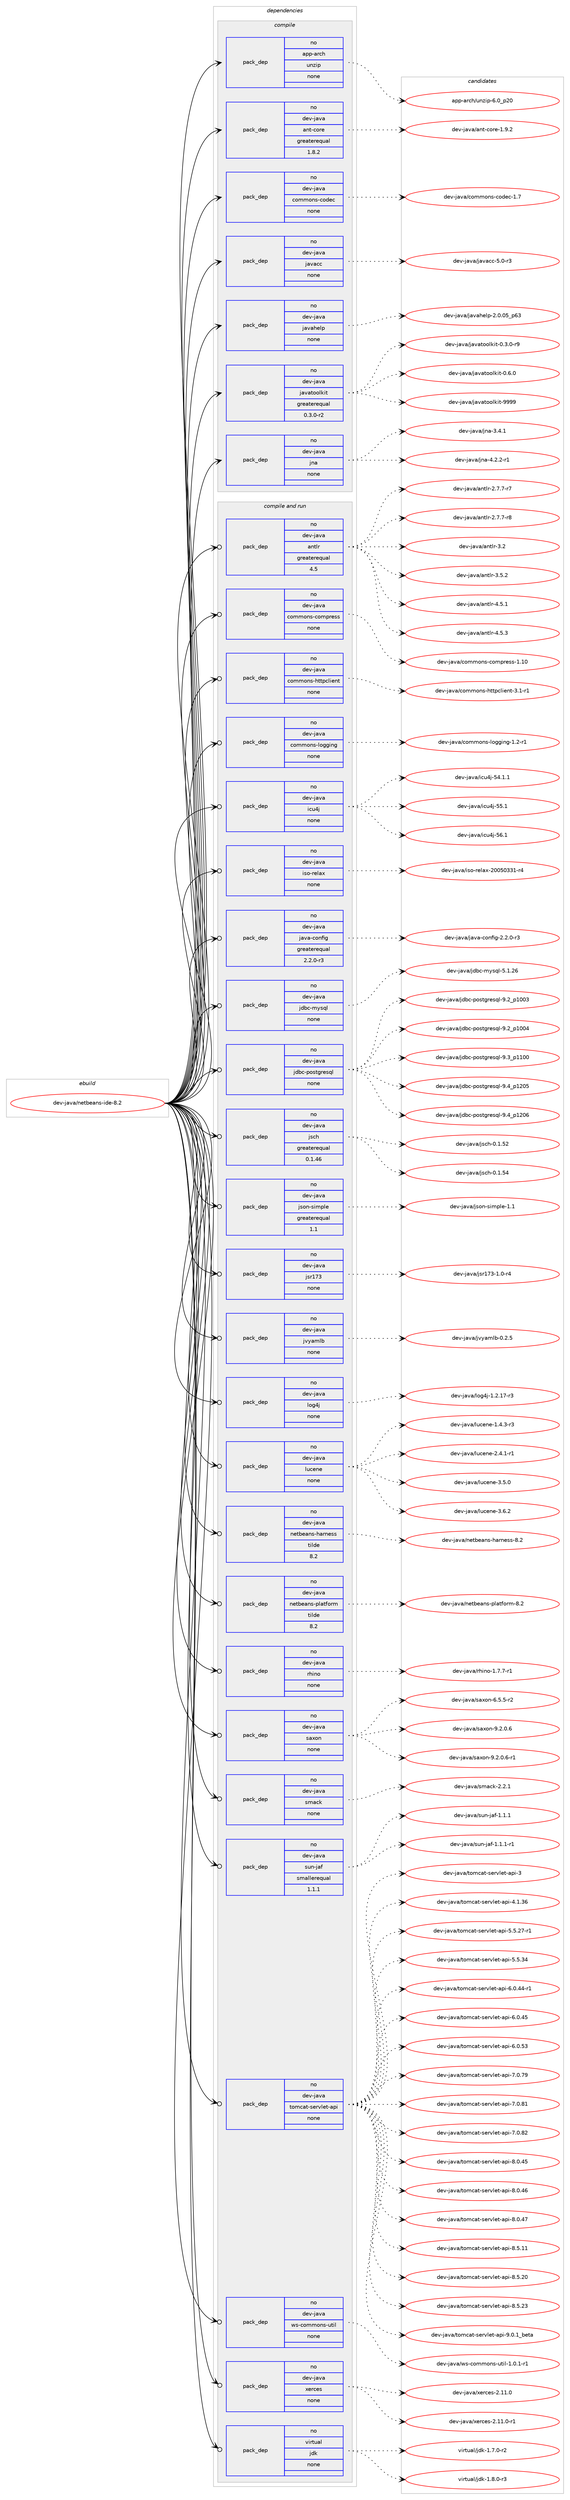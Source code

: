 digraph prolog {

# *************
# Graph options
# *************

newrank=true;
concentrate=true;
compound=true;
graph [rankdir=LR,fontname=Helvetica,fontsize=10,ranksep=1.5];#, ranksep=2.5, nodesep=0.2];
edge  [arrowhead=vee];
node  [fontname=Helvetica,fontsize=10];

# **********
# The ebuild
# **********

subgraph cluster_leftcol {
color=gray;
rank=same;
label=<<i>ebuild</i>>;
id [label="dev-java/netbeans-ide-8.2", color=red, width=4, href="../dev-java/netbeans-ide-8.2.svg"];
}

# ****************
# The dependencies
# ****************

subgraph cluster_midcol {
color=gray;
label=<<i>dependencies</i>>;
subgraph cluster_compile {
fillcolor="#eeeeee";
style=filled;
label=<<i>compile</i>>;
subgraph pack78118 {
dependency103552 [label=<<TABLE BORDER="0" CELLBORDER="1" CELLSPACING="0" CELLPADDING="4" WIDTH="220"><TR><TD ROWSPAN="6" CELLPADDING="30">pack_dep</TD></TR><TR><TD WIDTH="110">no</TD></TR><TR><TD>app-arch</TD></TR><TR><TD>unzip</TD></TR><TR><TD>none</TD></TR><TR><TD></TD></TR></TABLE>>, shape=none, color=blue];
}
id:e -> dependency103552:w [weight=20,style="solid",arrowhead="vee"];
subgraph pack78119 {
dependency103553 [label=<<TABLE BORDER="0" CELLBORDER="1" CELLSPACING="0" CELLPADDING="4" WIDTH="220"><TR><TD ROWSPAN="6" CELLPADDING="30">pack_dep</TD></TR><TR><TD WIDTH="110">no</TD></TR><TR><TD>dev-java</TD></TR><TR><TD>ant-core</TD></TR><TR><TD>greaterequal</TD></TR><TR><TD>1.8.2</TD></TR></TABLE>>, shape=none, color=blue];
}
id:e -> dependency103553:w [weight=20,style="solid",arrowhead="vee"];
subgraph pack78120 {
dependency103554 [label=<<TABLE BORDER="0" CELLBORDER="1" CELLSPACING="0" CELLPADDING="4" WIDTH="220"><TR><TD ROWSPAN="6" CELLPADDING="30">pack_dep</TD></TR><TR><TD WIDTH="110">no</TD></TR><TR><TD>dev-java</TD></TR><TR><TD>commons-codec</TD></TR><TR><TD>none</TD></TR><TR><TD></TD></TR></TABLE>>, shape=none, color=blue];
}
id:e -> dependency103554:w [weight=20,style="solid",arrowhead="vee"];
subgraph pack78121 {
dependency103555 [label=<<TABLE BORDER="0" CELLBORDER="1" CELLSPACING="0" CELLPADDING="4" WIDTH="220"><TR><TD ROWSPAN="6" CELLPADDING="30">pack_dep</TD></TR><TR><TD WIDTH="110">no</TD></TR><TR><TD>dev-java</TD></TR><TR><TD>javacc</TD></TR><TR><TD>none</TD></TR><TR><TD></TD></TR></TABLE>>, shape=none, color=blue];
}
id:e -> dependency103555:w [weight=20,style="solid",arrowhead="vee"];
subgraph pack78122 {
dependency103556 [label=<<TABLE BORDER="0" CELLBORDER="1" CELLSPACING="0" CELLPADDING="4" WIDTH="220"><TR><TD ROWSPAN="6" CELLPADDING="30">pack_dep</TD></TR><TR><TD WIDTH="110">no</TD></TR><TR><TD>dev-java</TD></TR><TR><TD>javahelp</TD></TR><TR><TD>none</TD></TR><TR><TD></TD></TR></TABLE>>, shape=none, color=blue];
}
id:e -> dependency103556:w [weight=20,style="solid",arrowhead="vee"];
subgraph pack78123 {
dependency103557 [label=<<TABLE BORDER="0" CELLBORDER="1" CELLSPACING="0" CELLPADDING="4" WIDTH="220"><TR><TD ROWSPAN="6" CELLPADDING="30">pack_dep</TD></TR><TR><TD WIDTH="110">no</TD></TR><TR><TD>dev-java</TD></TR><TR><TD>javatoolkit</TD></TR><TR><TD>greaterequal</TD></TR><TR><TD>0.3.0-r2</TD></TR></TABLE>>, shape=none, color=blue];
}
id:e -> dependency103557:w [weight=20,style="solid",arrowhead="vee"];
subgraph pack78124 {
dependency103558 [label=<<TABLE BORDER="0" CELLBORDER="1" CELLSPACING="0" CELLPADDING="4" WIDTH="220"><TR><TD ROWSPAN="6" CELLPADDING="30">pack_dep</TD></TR><TR><TD WIDTH="110">no</TD></TR><TR><TD>dev-java</TD></TR><TR><TD>jna</TD></TR><TR><TD>none</TD></TR><TR><TD></TD></TR></TABLE>>, shape=none, color=blue];
}
id:e -> dependency103558:w [weight=20,style="solid",arrowhead="vee"];
}
subgraph cluster_compileandrun {
fillcolor="#eeeeee";
style=filled;
label=<<i>compile and run</i>>;
subgraph pack78125 {
dependency103559 [label=<<TABLE BORDER="0" CELLBORDER="1" CELLSPACING="0" CELLPADDING="4" WIDTH="220"><TR><TD ROWSPAN="6" CELLPADDING="30">pack_dep</TD></TR><TR><TD WIDTH="110">no</TD></TR><TR><TD>dev-java</TD></TR><TR><TD>antlr</TD></TR><TR><TD>greaterequal</TD></TR><TR><TD>4.5</TD></TR></TABLE>>, shape=none, color=blue];
}
id:e -> dependency103559:w [weight=20,style="solid",arrowhead="odotvee"];
subgraph pack78126 {
dependency103560 [label=<<TABLE BORDER="0" CELLBORDER="1" CELLSPACING="0" CELLPADDING="4" WIDTH="220"><TR><TD ROWSPAN="6" CELLPADDING="30">pack_dep</TD></TR><TR><TD WIDTH="110">no</TD></TR><TR><TD>dev-java</TD></TR><TR><TD>commons-compress</TD></TR><TR><TD>none</TD></TR><TR><TD></TD></TR></TABLE>>, shape=none, color=blue];
}
id:e -> dependency103560:w [weight=20,style="solid",arrowhead="odotvee"];
subgraph pack78127 {
dependency103561 [label=<<TABLE BORDER="0" CELLBORDER="1" CELLSPACING="0" CELLPADDING="4" WIDTH="220"><TR><TD ROWSPAN="6" CELLPADDING="30">pack_dep</TD></TR><TR><TD WIDTH="110">no</TD></TR><TR><TD>dev-java</TD></TR><TR><TD>commons-httpclient</TD></TR><TR><TD>none</TD></TR><TR><TD></TD></TR></TABLE>>, shape=none, color=blue];
}
id:e -> dependency103561:w [weight=20,style="solid",arrowhead="odotvee"];
subgraph pack78128 {
dependency103562 [label=<<TABLE BORDER="0" CELLBORDER="1" CELLSPACING="0" CELLPADDING="4" WIDTH="220"><TR><TD ROWSPAN="6" CELLPADDING="30">pack_dep</TD></TR><TR><TD WIDTH="110">no</TD></TR><TR><TD>dev-java</TD></TR><TR><TD>commons-logging</TD></TR><TR><TD>none</TD></TR><TR><TD></TD></TR></TABLE>>, shape=none, color=blue];
}
id:e -> dependency103562:w [weight=20,style="solid",arrowhead="odotvee"];
subgraph pack78129 {
dependency103563 [label=<<TABLE BORDER="0" CELLBORDER="1" CELLSPACING="0" CELLPADDING="4" WIDTH="220"><TR><TD ROWSPAN="6" CELLPADDING="30">pack_dep</TD></TR><TR><TD WIDTH="110">no</TD></TR><TR><TD>dev-java</TD></TR><TR><TD>icu4j</TD></TR><TR><TD>none</TD></TR><TR><TD></TD></TR></TABLE>>, shape=none, color=blue];
}
id:e -> dependency103563:w [weight=20,style="solid",arrowhead="odotvee"];
subgraph pack78130 {
dependency103564 [label=<<TABLE BORDER="0" CELLBORDER="1" CELLSPACING="0" CELLPADDING="4" WIDTH="220"><TR><TD ROWSPAN="6" CELLPADDING="30">pack_dep</TD></TR><TR><TD WIDTH="110">no</TD></TR><TR><TD>dev-java</TD></TR><TR><TD>iso-relax</TD></TR><TR><TD>none</TD></TR><TR><TD></TD></TR></TABLE>>, shape=none, color=blue];
}
id:e -> dependency103564:w [weight=20,style="solid",arrowhead="odotvee"];
subgraph pack78131 {
dependency103565 [label=<<TABLE BORDER="0" CELLBORDER="1" CELLSPACING="0" CELLPADDING="4" WIDTH="220"><TR><TD ROWSPAN="6" CELLPADDING="30">pack_dep</TD></TR><TR><TD WIDTH="110">no</TD></TR><TR><TD>dev-java</TD></TR><TR><TD>java-config</TD></TR><TR><TD>greaterequal</TD></TR><TR><TD>2.2.0-r3</TD></TR></TABLE>>, shape=none, color=blue];
}
id:e -> dependency103565:w [weight=20,style="solid",arrowhead="odotvee"];
subgraph pack78132 {
dependency103566 [label=<<TABLE BORDER="0" CELLBORDER="1" CELLSPACING="0" CELLPADDING="4" WIDTH="220"><TR><TD ROWSPAN="6" CELLPADDING="30">pack_dep</TD></TR><TR><TD WIDTH="110">no</TD></TR><TR><TD>dev-java</TD></TR><TR><TD>jdbc-mysql</TD></TR><TR><TD>none</TD></TR><TR><TD></TD></TR></TABLE>>, shape=none, color=blue];
}
id:e -> dependency103566:w [weight=20,style="solid",arrowhead="odotvee"];
subgraph pack78133 {
dependency103567 [label=<<TABLE BORDER="0" CELLBORDER="1" CELLSPACING="0" CELLPADDING="4" WIDTH="220"><TR><TD ROWSPAN="6" CELLPADDING="30">pack_dep</TD></TR><TR><TD WIDTH="110">no</TD></TR><TR><TD>dev-java</TD></TR><TR><TD>jdbc-postgresql</TD></TR><TR><TD>none</TD></TR><TR><TD></TD></TR></TABLE>>, shape=none, color=blue];
}
id:e -> dependency103567:w [weight=20,style="solid",arrowhead="odotvee"];
subgraph pack78134 {
dependency103568 [label=<<TABLE BORDER="0" CELLBORDER="1" CELLSPACING="0" CELLPADDING="4" WIDTH="220"><TR><TD ROWSPAN="6" CELLPADDING="30">pack_dep</TD></TR><TR><TD WIDTH="110">no</TD></TR><TR><TD>dev-java</TD></TR><TR><TD>jsch</TD></TR><TR><TD>greaterequal</TD></TR><TR><TD>0.1.46</TD></TR></TABLE>>, shape=none, color=blue];
}
id:e -> dependency103568:w [weight=20,style="solid",arrowhead="odotvee"];
subgraph pack78135 {
dependency103569 [label=<<TABLE BORDER="0" CELLBORDER="1" CELLSPACING="0" CELLPADDING="4" WIDTH="220"><TR><TD ROWSPAN="6" CELLPADDING="30">pack_dep</TD></TR><TR><TD WIDTH="110">no</TD></TR><TR><TD>dev-java</TD></TR><TR><TD>json-simple</TD></TR><TR><TD>greaterequal</TD></TR><TR><TD>1.1</TD></TR></TABLE>>, shape=none, color=blue];
}
id:e -> dependency103569:w [weight=20,style="solid",arrowhead="odotvee"];
subgraph pack78136 {
dependency103570 [label=<<TABLE BORDER="0" CELLBORDER="1" CELLSPACING="0" CELLPADDING="4" WIDTH="220"><TR><TD ROWSPAN="6" CELLPADDING="30">pack_dep</TD></TR><TR><TD WIDTH="110">no</TD></TR><TR><TD>dev-java</TD></TR><TR><TD>jsr173</TD></TR><TR><TD>none</TD></TR><TR><TD></TD></TR></TABLE>>, shape=none, color=blue];
}
id:e -> dependency103570:w [weight=20,style="solid",arrowhead="odotvee"];
subgraph pack78137 {
dependency103571 [label=<<TABLE BORDER="0" CELLBORDER="1" CELLSPACING="0" CELLPADDING="4" WIDTH="220"><TR><TD ROWSPAN="6" CELLPADDING="30">pack_dep</TD></TR><TR><TD WIDTH="110">no</TD></TR><TR><TD>dev-java</TD></TR><TR><TD>jvyamlb</TD></TR><TR><TD>none</TD></TR><TR><TD></TD></TR></TABLE>>, shape=none, color=blue];
}
id:e -> dependency103571:w [weight=20,style="solid",arrowhead="odotvee"];
subgraph pack78138 {
dependency103572 [label=<<TABLE BORDER="0" CELLBORDER="1" CELLSPACING="0" CELLPADDING="4" WIDTH="220"><TR><TD ROWSPAN="6" CELLPADDING="30">pack_dep</TD></TR><TR><TD WIDTH="110">no</TD></TR><TR><TD>dev-java</TD></TR><TR><TD>log4j</TD></TR><TR><TD>none</TD></TR><TR><TD></TD></TR></TABLE>>, shape=none, color=blue];
}
id:e -> dependency103572:w [weight=20,style="solid",arrowhead="odotvee"];
subgraph pack78139 {
dependency103573 [label=<<TABLE BORDER="0" CELLBORDER="1" CELLSPACING="0" CELLPADDING="4" WIDTH="220"><TR><TD ROWSPAN="6" CELLPADDING="30">pack_dep</TD></TR><TR><TD WIDTH="110">no</TD></TR><TR><TD>dev-java</TD></TR><TR><TD>lucene</TD></TR><TR><TD>none</TD></TR><TR><TD></TD></TR></TABLE>>, shape=none, color=blue];
}
id:e -> dependency103573:w [weight=20,style="solid",arrowhead="odotvee"];
subgraph pack78140 {
dependency103574 [label=<<TABLE BORDER="0" CELLBORDER="1" CELLSPACING="0" CELLPADDING="4" WIDTH="220"><TR><TD ROWSPAN="6" CELLPADDING="30">pack_dep</TD></TR><TR><TD WIDTH="110">no</TD></TR><TR><TD>dev-java</TD></TR><TR><TD>netbeans-harness</TD></TR><TR><TD>tilde</TD></TR><TR><TD>8.2</TD></TR></TABLE>>, shape=none, color=blue];
}
id:e -> dependency103574:w [weight=20,style="solid",arrowhead="odotvee"];
subgraph pack78141 {
dependency103575 [label=<<TABLE BORDER="0" CELLBORDER="1" CELLSPACING="0" CELLPADDING="4" WIDTH="220"><TR><TD ROWSPAN="6" CELLPADDING="30">pack_dep</TD></TR><TR><TD WIDTH="110">no</TD></TR><TR><TD>dev-java</TD></TR><TR><TD>netbeans-platform</TD></TR><TR><TD>tilde</TD></TR><TR><TD>8.2</TD></TR></TABLE>>, shape=none, color=blue];
}
id:e -> dependency103575:w [weight=20,style="solid",arrowhead="odotvee"];
subgraph pack78142 {
dependency103576 [label=<<TABLE BORDER="0" CELLBORDER="1" CELLSPACING="0" CELLPADDING="4" WIDTH="220"><TR><TD ROWSPAN="6" CELLPADDING="30">pack_dep</TD></TR><TR><TD WIDTH="110">no</TD></TR><TR><TD>dev-java</TD></TR><TR><TD>rhino</TD></TR><TR><TD>none</TD></TR><TR><TD></TD></TR></TABLE>>, shape=none, color=blue];
}
id:e -> dependency103576:w [weight=20,style="solid",arrowhead="odotvee"];
subgraph pack78143 {
dependency103577 [label=<<TABLE BORDER="0" CELLBORDER="1" CELLSPACING="0" CELLPADDING="4" WIDTH="220"><TR><TD ROWSPAN="6" CELLPADDING="30">pack_dep</TD></TR><TR><TD WIDTH="110">no</TD></TR><TR><TD>dev-java</TD></TR><TR><TD>saxon</TD></TR><TR><TD>none</TD></TR><TR><TD></TD></TR></TABLE>>, shape=none, color=blue];
}
id:e -> dependency103577:w [weight=20,style="solid",arrowhead="odotvee"];
subgraph pack78144 {
dependency103578 [label=<<TABLE BORDER="0" CELLBORDER="1" CELLSPACING="0" CELLPADDING="4" WIDTH="220"><TR><TD ROWSPAN="6" CELLPADDING="30">pack_dep</TD></TR><TR><TD WIDTH="110">no</TD></TR><TR><TD>dev-java</TD></TR><TR><TD>smack</TD></TR><TR><TD>none</TD></TR><TR><TD></TD></TR></TABLE>>, shape=none, color=blue];
}
id:e -> dependency103578:w [weight=20,style="solid",arrowhead="odotvee"];
subgraph pack78145 {
dependency103579 [label=<<TABLE BORDER="0" CELLBORDER="1" CELLSPACING="0" CELLPADDING="4" WIDTH="220"><TR><TD ROWSPAN="6" CELLPADDING="30">pack_dep</TD></TR><TR><TD WIDTH="110">no</TD></TR><TR><TD>dev-java</TD></TR><TR><TD>sun-jaf</TD></TR><TR><TD>smallerequal</TD></TR><TR><TD>1.1.1</TD></TR></TABLE>>, shape=none, color=blue];
}
id:e -> dependency103579:w [weight=20,style="solid",arrowhead="odotvee"];
subgraph pack78146 {
dependency103580 [label=<<TABLE BORDER="0" CELLBORDER="1" CELLSPACING="0" CELLPADDING="4" WIDTH="220"><TR><TD ROWSPAN="6" CELLPADDING="30">pack_dep</TD></TR><TR><TD WIDTH="110">no</TD></TR><TR><TD>dev-java</TD></TR><TR><TD>tomcat-servlet-api</TD></TR><TR><TD>none</TD></TR><TR><TD></TD></TR></TABLE>>, shape=none, color=blue];
}
id:e -> dependency103580:w [weight=20,style="solid",arrowhead="odotvee"];
subgraph pack78147 {
dependency103581 [label=<<TABLE BORDER="0" CELLBORDER="1" CELLSPACING="0" CELLPADDING="4" WIDTH="220"><TR><TD ROWSPAN="6" CELLPADDING="30">pack_dep</TD></TR><TR><TD WIDTH="110">no</TD></TR><TR><TD>dev-java</TD></TR><TR><TD>ws-commons-util</TD></TR><TR><TD>none</TD></TR><TR><TD></TD></TR></TABLE>>, shape=none, color=blue];
}
id:e -> dependency103581:w [weight=20,style="solid",arrowhead="odotvee"];
subgraph pack78148 {
dependency103582 [label=<<TABLE BORDER="0" CELLBORDER="1" CELLSPACING="0" CELLPADDING="4" WIDTH="220"><TR><TD ROWSPAN="6" CELLPADDING="30">pack_dep</TD></TR><TR><TD WIDTH="110">no</TD></TR><TR><TD>dev-java</TD></TR><TR><TD>xerces</TD></TR><TR><TD>none</TD></TR><TR><TD></TD></TR></TABLE>>, shape=none, color=blue];
}
id:e -> dependency103582:w [weight=20,style="solid",arrowhead="odotvee"];
subgraph pack78149 {
dependency103583 [label=<<TABLE BORDER="0" CELLBORDER="1" CELLSPACING="0" CELLPADDING="4" WIDTH="220"><TR><TD ROWSPAN="6" CELLPADDING="30">pack_dep</TD></TR><TR><TD WIDTH="110">no</TD></TR><TR><TD>virtual</TD></TR><TR><TD>jdk</TD></TR><TR><TD>none</TD></TR><TR><TD></TD></TR></TABLE>>, shape=none, color=blue];
}
id:e -> dependency103583:w [weight=20,style="solid",arrowhead="odotvee"];
}
subgraph cluster_run {
fillcolor="#eeeeee";
style=filled;
label=<<i>run</i>>;
}
}

# **************
# The candidates
# **************

subgraph cluster_choices {
rank=same;
color=gray;
label=<<i>candidates</i>>;

subgraph choice78118 {
color=black;
nodesep=1;
choice971121124597114991044711711012210511245544648951125048 [label="app-arch/unzip-6.0_p20", color=red, width=4,href="../app-arch/unzip-6.0_p20.svg"];
dependency103552:e -> choice971121124597114991044711711012210511245544648951125048:w [style=dotted,weight="100"];
}
subgraph choice78119 {
color=black;
nodesep=1;
choice10010111845106971189747971101164599111114101454946574650 [label="dev-java/ant-core-1.9.2", color=red, width=4,href="../dev-java/ant-core-1.9.2.svg"];
dependency103553:e -> choice10010111845106971189747971101164599111114101454946574650:w [style=dotted,weight="100"];
}
subgraph choice78120 {
color=black;
nodesep=1;
choice100101118451069711897479911110910911111011545991111001019945494655 [label="dev-java/commons-codec-1.7", color=red, width=4,href="../dev-java/commons-codec-1.7.svg"];
dependency103554:e -> choice100101118451069711897479911110910911111011545991111001019945494655:w [style=dotted,weight="100"];
}
subgraph choice78121 {
color=black;
nodesep=1;
choice1001011184510697118974710697118979999455346484511451 [label="dev-java/javacc-5.0-r3", color=red, width=4,href="../dev-java/javacc-5.0-r3.svg"];
dependency103555:e -> choice1001011184510697118974710697118979999455346484511451:w [style=dotted,weight="100"];
}
subgraph choice78122 {
color=black;
nodesep=1;
choice10010111845106971189747106971189710410110811245504648464853951125451 [label="dev-java/javahelp-2.0.05_p63", color=red, width=4,href="../dev-java/javahelp-2.0.05_p63.svg"];
dependency103556:e -> choice10010111845106971189747106971189710410110811245504648464853951125451:w [style=dotted,weight="100"];
}
subgraph choice78123 {
color=black;
nodesep=1;
choice1001011184510697118974710697118971161111111081071051164548465146484511457 [label="dev-java/javatoolkit-0.3.0-r9", color=red, width=4,href="../dev-java/javatoolkit-0.3.0-r9.svg"];
choice100101118451069711897471069711897116111111108107105116454846544648 [label="dev-java/javatoolkit-0.6.0", color=red, width=4,href="../dev-java/javatoolkit-0.6.0.svg"];
choice1001011184510697118974710697118971161111111081071051164557575757 [label="dev-java/javatoolkit-9999", color=red, width=4,href="../dev-java/javatoolkit-9999.svg"];
dependency103557:e -> choice1001011184510697118974710697118971161111111081071051164548465146484511457:w [style=dotted,weight="100"];
dependency103557:e -> choice100101118451069711897471069711897116111111108107105116454846544648:w [style=dotted,weight="100"];
dependency103557:e -> choice1001011184510697118974710697118971161111111081071051164557575757:w [style=dotted,weight="100"];
}
subgraph choice78124 {
color=black;
nodesep=1;
choice1001011184510697118974710611097455146524649 [label="dev-java/jna-3.4.1", color=red, width=4,href="../dev-java/jna-3.4.1.svg"];
choice10010111845106971189747106110974552465046504511449 [label="dev-java/jna-4.2.2-r1", color=red, width=4,href="../dev-java/jna-4.2.2-r1.svg"];
dependency103558:e -> choice1001011184510697118974710611097455146524649:w [style=dotted,weight="100"];
dependency103558:e -> choice10010111845106971189747106110974552465046504511449:w [style=dotted,weight="100"];
}
subgraph choice78125 {
color=black;
nodesep=1;
choice10010111845106971189747971101161081144550465546554511455 [label="dev-java/antlr-2.7.7-r7", color=red, width=4,href="../dev-java/antlr-2.7.7-r7.svg"];
choice10010111845106971189747971101161081144550465546554511456 [label="dev-java/antlr-2.7.7-r8", color=red, width=4,href="../dev-java/antlr-2.7.7-r8.svg"];
choice100101118451069711897479711011610811445514650 [label="dev-java/antlr-3.2", color=red, width=4,href="../dev-java/antlr-3.2.svg"];
choice1001011184510697118974797110116108114455146534650 [label="dev-java/antlr-3.5.2", color=red, width=4,href="../dev-java/antlr-3.5.2.svg"];
choice1001011184510697118974797110116108114455246534649 [label="dev-java/antlr-4.5.1", color=red, width=4,href="../dev-java/antlr-4.5.1.svg"];
choice1001011184510697118974797110116108114455246534651 [label="dev-java/antlr-4.5.3", color=red, width=4,href="../dev-java/antlr-4.5.3.svg"];
dependency103559:e -> choice10010111845106971189747971101161081144550465546554511455:w [style=dotted,weight="100"];
dependency103559:e -> choice10010111845106971189747971101161081144550465546554511456:w [style=dotted,weight="100"];
dependency103559:e -> choice100101118451069711897479711011610811445514650:w [style=dotted,weight="100"];
dependency103559:e -> choice1001011184510697118974797110116108114455146534650:w [style=dotted,weight="100"];
dependency103559:e -> choice1001011184510697118974797110116108114455246534649:w [style=dotted,weight="100"];
dependency103559:e -> choice1001011184510697118974797110116108114455246534651:w [style=dotted,weight="100"];
}
subgraph choice78126 {
color=black;
nodesep=1;
choice100101118451069711897479911110910911111011545991111091121141011151154549464948 [label="dev-java/commons-compress-1.10", color=red, width=4,href="../dev-java/commons-compress-1.10.svg"];
dependency103560:e -> choice100101118451069711897479911110910911111011545991111091121141011151154549464948:w [style=dotted,weight="100"];
}
subgraph choice78127 {
color=black;
nodesep=1;
choice10010111845106971189747991111091091111101154510411611611299108105101110116455146494511449 [label="dev-java/commons-httpclient-3.1-r1", color=red, width=4,href="../dev-java/commons-httpclient-3.1-r1.svg"];
dependency103561:e -> choice10010111845106971189747991111091091111101154510411611611299108105101110116455146494511449:w [style=dotted,weight="100"];
}
subgraph choice78128 {
color=black;
nodesep=1;
choice100101118451069711897479911110910911111011545108111103103105110103454946504511449 [label="dev-java/commons-logging-1.2-r1", color=red, width=4,href="../dev-java/commons-logging-1.2-r1.svg"];
dependency103562:e -> choice100101118451069711897479911110910911111011545108111103103105110103454946504511449:w [style=dotted,weight="100"];
}
subgraph choice78129 {
color=black;
nodesep=1;
choice10010111845106971189747105991175210645535246494649 [label="dev-java/icu4j-54.1.1", color=red, width=4,href="../dev-java/icu4j-54.1.1.svg"];
choice1001011184510697118974710599117521064553534649 [label="dev-java/icu4j-55.1", color=red, width=4,href="../dev-java/icu4j-55.1.svg"];
choice1001011184510697118974710599117521064553544649 [label="dev-java/icu4j-56.1", color=red, width=4,href="../dev-java/icu4j-56.1.svg"];
dependency103563:e -> choice10010111845106971189747105991175210645535246494649:w [style=dotted,weight="100"];
dependency103563:e -> choice1001011184510697118974710599117521064553534649:w [style=dotted,weight="100"];
dependency103563:e -> choice1001011184510697118974710599117521064553544649:w [style=dotted,weight="100"];
}
subgraph choice78130 {
color=black;
nodesep=1;
choice1001011184510697118974710511511145114101108971204550484853485151494511452 [label="dev-java/iso-relax-20050331-r4", color=red, width=4,href="../dev-java/iso-relax-20050331-r4.svg"];
dependency103564:e -> choice1001011184510697118974710511511145114101108971204550484853485151494511452:w [style=dotted,weight="100"];
}
subgraph choice78131 {
color=black;
nodesep=1;
choice10010111845106971189747106971189745991111101021051034550465046484511451 [label="dev-java/java-config-2.2.0-r3", color=red, width=4,href="../dev-java/java-config-2.2.0-r3.svg"];
dependency103565:e -> choice10010111845106971189747106971189745991111101021051034550465046484511451:w [style=dotted,weight="100"];
}
subgraph choice78132 {
color=black;
nodesep=1;
choice1001011184510697118974710610098994510912111511310845534649465054 [label="dev-java/jdbc-mysql-5.1.26", color=red, width=4,href="../dev-java/jdbc-mysql-5.1.26.svg"];
dependency103566:e -> choice1001011184510697118974710610098994510912111511310845534649465054:w [style=dotted,weight="100"];
}
subgraph choice78133 {
color=black;
nodesep=1;
choice10010111845106971189747106100989945112111115116103114101115113108455746509511249484851 [label="dev-java/jdbc-postgresql-9.2_p1003", color=red, width=4,href="../dev-java/jdbc-postgresql-9.2_p1003.svg"];
choice10010111845106971189747106100989945112111115116103114101115113108455746509511249484852 [label="dev-java/jdbc-postgresql-9.2_p1004", color=red, width=4,href="../dev-java/jdbc-postgresql-9.2_p1004.svg"];
choice10010111845106971189747106100989945112111115116103114101115113108455746519511249494848 [label="dev-java/jdbc-postgresql-9.3_p1100", color=red, width=4,href="../dev-java/jdbc-postgresql-9.3_p1100.svg"];
choice10010111845106971189747106100989945112111115116103114101115113108455746529511249504853 [label="dev-java/jdbc-postgresql-9.4_p1205", color=red, width=4,href="../dev-java/jdbc-postgresql-9.4_p1205.svg"];
choice10010111845106971189747106100989945112111115116103114101115113108455746529511249504854 [label="dev-java/jdbc-postgresql-9.4_p1206", color=red, width=4,href="../dev-java/jdbc-postgresql-9.4_p1206.svg"];
dependency103567:e -> choice10010111845106971189747106100989945112111115116103114101115113108455746509511249484851:w [style=dotted,weight="100"];
dependency103567:e -> choice10010111845106971189747106100989945112111115116103114101115113108455746509511249484852:w [style=dotted,weight="100"];
dependency103567:e -> choice10010111845106971189747106100989945112111115116103114101115113108455746519511249494848:w [style=dotted,weight="100"];
dependency103567:e -> choice10010111845106971189747106100989945112111115116103114101115113108455746529511249504853:w [style=dotted,weight="100"];
dependency103567:e -> choice10010111845106971189747106100989945112111115116103114101115113108455746529511249504854:w [style=dotted,weight="100"];
}
subgraph choice78134 {
color=black;
nodesep=1;
choice100101118451069711897471061159910445484649465350 [label="dev-java/jsch-0.1.52", color=red, width=4,href="../dev-java/jsch-0.1.52.svg"];
choice100101118451069711897471061159910445484649465352 [label="dev-java/jsch-0.1.54", color=red, width=4,href="../dev-java/jsch-0.1.54.svg"];
dependency103568:e -> choice100101118451069711897471061159910445484649465350:w [style=dotted,weight="100"];
dependency103568:e -> choice100101118451069711897471061159910445484649465352:w [style=dotted,weight="100"];
}
subgraph choice78135 {
color=black;
nodesep=1;
choice100101118451069711897471061151111104511510510911210810145494649 [label="dev-java/json-simple-1.1", color=red, width=4,href="../dev-java/json-simple-1.1.svg"];
dependency103569:e -> choice100101118451069711897471061151111104511510510911210810145494649:w [style=dotted,weight="100"];
}
subgraph choice78136 {
color=black;
nodesep=1;
choice10010111845106971189747106115114495551454946484511452 [label="dev-java/jsr173-1.0-r4", color=red, width=4,href="../dev-java/jsr173-1.0-r4.svg"];
dependency103570:e -> choice10010111845106971189747106115114495551454946484511452:w [style=dotted,weight="100"];
}
subgraph choice78137 {
color=black;
nodesep=1;
choice100101118451069711897471061181219710910898454846504653 [label="dev-java/jvyamlb-0.2.5", color=red, width=4,href="../dev-java/jvyamlb-0.2.5.svg"];
dependency103571:e -> choice100101118451069711897471061181219710910898454846504653:w [style=dotted,weight="100"];
}
subgraph choice78138 {
color=black;
nodesep=1;
choice1001011184510697118974710811110352106454946504649554511451 [label="dev-java/log4j-1.2.17-r3", color=red, width=4,href="../dev-java/log4j-1.2.17-r3.svg"];
dependency103572:e -> choice1001011184510697118974710811110352106454946504649554511451:w [style=dotted,weight="100"];
}
subgraph choice78139 {
color=black;
nodesep=1;
choice10010111845106971189747108117991011101014549465246514511451 [label="dev-java/lucene-1.4.3-r3", color=red, width=4,href="../dev-java/lucene-1.4.3-r3.svg"];
choice10010111845106971189747108117991011101014550465246494511449 [label="dev-java/lucene-2.4.1-r1", color=red, width=4,href="../dev-java/lucene-2.4.1-r1.svg"];
choice1001011184510697118974710811799101110101455146534648 [label="dev-java/lucene-3.5.0", color=red, width=4,href="../dev-java/lucene-3.5.0.svg"];
choice1001011184510697118974710811799101110101455146544650 [label="dev-java/lucene-3.6.2", color=red, width=4,href="../dev-java/lucene-3.6.2.svg"];
dependency103573:e -> choice10010111845106971189747108117991011101014549465246514511451:w [style=dotted,weight="100"];
dependency103573:e -> choice10010111845106971189747108117991011101014550465246494511449:w [style=dotted,weight="100"];
dependency103573:e -> choice1001011184510697118974710811799101110101455146534648:w [style=dotted,weight="100"];
dependency103573:e -> choice1001011184510697118974710811799101110101455146544650:w [style=dotted,weight="100"];
}
subgraph choice78140 {
color=black;
nodesep=1;
choice100101118451069711897471101011169810197110115451049711411010111511545564650 [label="dev-java/netbeans-harness-8.2", color=red, width=4,href="../dev-java/netbeans-harness-8.2.svg"];
dependency103574:e -> choice100101118451069711897471101011169810197110115451049711411010111511545564650:w [style=dotted,weight="100"];
}
subgraph choice78141 {
color=black;
nodesep=1;
choice100101118451069711897471101011169810197110115451121089711610211111410945564650 [label="dev-java/netbeans-platform-8.2", color=red, width=4,href="../dev-java/netbeans-platform-8.2.svg"];
dependency103575:e -> choice100101118451069711897471101011169810197110115451121089711610211111410945564650:w [style=dotted,weight="100"];
}
subgraph choice78142 {
color=black;
nodesep=1;
choice100101118451069711897471141041051101114549465546554511449 [label="dev-java/rhino-1.7.7-r1", color=red, width=4,href="../dev-java/rhino-1.7.7-r1.svg"];
dependency103576:e -> choice100101118451069711897471141041051101114549465546554511449:w [style=dotted,weight="100"];
}
subgraph choice78143 {
color=black;
nodesep=1;
choice10010111845106971189747115971201111104554465346534511450 [label="dev-java/saxon-6.5.5-r2", color=red, width=4,href="../dev-java/saxon-6.5.5-r2.svg"];
choice10010111845106971189747115971201111104557465046484654 [label="dev-java/saxon-9.2.0.6", color=red, width=4,href="../dev-java/saxon-9.2.0.6.svg"];
choice100101118451069711897471159712011111045574650464846544511449 [label="dev-java/saxon-9.2.0.6-r1", color=red, width=4,href="../dev-java/saxon-9.2.0.6-r1.svg"];
dependency103577:e -> choice10010111845106971189747115971201111104554465346534511450:w [style=dotted,weight="100"];
dependency103577:e -> choice10010111845106971189747115971201111104557465046484654:w [style=dotted,weight="100"];
dependency103577:e -> choice100101118451069711897471159712011111045574650464846544511449:w [style=dotted,weight="100"];
}
subgraph choice78144 {
color=black;
nodesep=1;
choice100101118451069711897471151099799107455046504649 [label="dev-java/smack-2.2.1", color=red, width=4,href="../dev-java/smack-2.2.1.svg"];
dependency103578:e -> choice100101118451069711897471151099799107455046504649:w [style=dotted,weight="100"];
}
subgraph choice78145 {
color=black;
nodesep=1;
choice100101118451069711897471151171104510697102454946494649 [label="dev-java/sun-jaf-1.1.1", color=red, width=4,href="../dev-java/sun-jaf-1.1.1.svg"];
choice1001011184510697118974711511711045106971024549464946494511449 [label="dev-java/sun-jaf-1.1.1-r1", color=red, width=4,href="../dev-java/sun-jaf-1.1.1-r1.svg"];
dependency103579:e -> choice100101118451069711897471151171104510697102454946494649:w [style=dotted,weight="100"];
dependency103579:e -> choice1001011184510697118974711511711045106971024549464946494511449:w [style=dotted,weight="100"];
}
subgraph choice78146 {
color=black;
nodesep=1;
choice1001011184510697118974711611110999971164511510111411810810111645971121054551 [label="dev-java/tomcat-servlet-api-3", color=red, width=4,href="../dev-java/tomcat-servlet-api-3.svg"];
choice10010111845106971189747116111109999711645115101114118108101116459711210545524649465154 [label="dev-java/tomcat-servlet-api-4.1.36", color=red, width=4,href="../dev-java/tomcat-servlet-api-4.1.36.svg"];
choice100101118451069711897471161111099997116451151011141181081011164597112105455346534650554511449 [label="dev-java/tomcat-servlet-api-5.5.27-r1", color=red, width=4,href="../dev-java/tomcat-servlet-api-5.5.27-r1.svg"];
choice10010111845106971189747116111109999711645115101114118108101116459711210545534653465152 [label="dev-java/tomcat-servlet-api-5.5.34", color=red, width=4,href="../dev-java/tomcat-servlet-api-5.5.34.svg"];
choice100101118451069711897471161111099997116451151011141181081011164597112105455446484652524511449 [label="dev-java/tomcat-servlet-api-6.0.44-r1", color=red, width=4,href="../dev-java/tomcat-servlet-api-6.0.44-r1.svg"];
choice10010111845106971189747116111109999711645115101114118108101116459711210545544648465253 [label="dev-java/tomcat-servlet-api-6.0.45", color=red, width=4,href="../dev-java/tomcat-servlet-api-6.0.45.svg"];
choice10010111845106971189747116111109999711645115101114118108101116459711210545544648465351 [label="dev-java/tomcat-servlet-api-6.0.53", color=red, width=4,href="../dev-java/tomcat-servlet-api-6.0.53.svg"];
choice10010111845106971189747116111109999711645115101114118108101116459711210545554648465557 [label="dev-java/tomcat-servlet-api-7.0.79", color=red, width=4,href="../dev-java/tomcat-servlet-api-7.0.79.svg"];
choice10010111845106971189747116111109999711645115101114118108101116459711210545554648465649 [label="dev-java/tomcat-servlet-api-7.0.81", color=red, width=4,href="../dev-java/tomcat-servlet-api-7.0.81.svg"];
choice10010111845106971189747116111109999711645115101114118108101116459711210545554648465650 [label="dev-java/tomcat-servlet-api-7.0.82", color=red, width=4,href="../dev-java/tomcat-servlet-api-7.0.82.svg"];
choice10010111845106971189747116111109999711645115101114118108101116459711210545564648465253 [label="dev-java/tomcat-servlet-api-8.0.45", color=red, width=4,href="../dev-java/tomcat-servlet-api-8.0.45.svg"];
choice10010111845106971189747116111109999711645115101114118108101116459711210545564648465254 [label="dev-java/tomcat-servlet-api-8.0.46", color=red, width=4,href="../dev-java/tomcat-servlet-api-8.0.46.svg"];
choice10010111845106971189747116111109999711645115101114118108101116459711210545564648465255 [label="dev-java/tomcat-servlet-api-8.0.47", color=red, width=4,href="../dev-java/tomcat-servlet-api-8.0.47.svg"];
choice10010111845106971189747116111109999711645115101114118108101116459711210545564653464949 [label="dev-java/tomcat-servlet-api-8.5.11", color=red, width=4,href="../dev-java/tomcat-servlet-api-8.5.11.svg"];
choice10010111845106971189747116111109999711645115101114118108101116459711210545564653465048 [label="dev-java/tomcat-servlet-api-8.5.20", color=red, width=4,href="../dev-java/tomcat-servlet-api-8.5.20.svg"];
choice10010111845106971189747116111109999711645115101114118108101116459711210545564653465051 [label="dev-java/tomcat-servlet-api-8.5.23", color=red, width=4,href="../dev-java/tomcat-servlet-api-8.5.23.svg"];
choice100101118451069711897471161111099997116451151011141181081011164597112105455746484649959810111697 [label="dev-java/tomcat-servlet-api-9.0.1_beta", color=red, width=4,href="../dev-java/tomcat-servlet-api-9.0.1_beta.svg"];
dependency103580:e -> choice1001011184510697118974711611110999971164511510111411810810111645971121054551:w [style=dotted,weight="100"];
dependency103580:e -> choice10010111845106971189747116111109999711645115101114118108101116459711210545524649465154:w [style=dotted,weight="100"];
dependency103580:e -> choice100101118451069711897471161111099997116451151011141181081011164597112105455346534650554511449:w [style=dotted,weight="100"];
dependency103580:e -> choice10010111845106971189747116111109999711645115101114118108101116459711210545534653465152:w [style=dotted,weight="100"];
dependency103580:e -> choice100101118451069711897471161111099997116451151011141181081011164597112105455446484652524511449:w [style=dotted,weight="100"];
dependency103580:e -> choice10010111845106971189747116111109999711645115101114118108101116459711210545544648465253:w [style=dotted,weight="100"];
dependency103580:e -> choice10010111845106971189747116111109999711645115101114118108101116459711210545544648465351:w [style=dotted,weight="100"];
dependency103580:e -> choice10010111845106971189747116111109999711645115101114118108101116459711210545554648465557:w [style=dotted,weight="100"];
dependency103580:e -> choice10010111845106971189747116111109999711645115101114118108101116459711210545554648465649:w [style=dotted,weight="100"];
dependency103580:e -> choice10010111845106971189747116111109999711645115101114118108101116459711210545554648465650:w [style=dotted,weight="100"];
dependency103580:e -> choice10010111845106971189747116111109999711645115101114118108101116459711210545564648465253:w [style=dotted,weight="100"];
dependency103580:e -> choice10010111845106971189747116111109999711645115101114118108101116459711210545564648465254:w [style=dotted,weight="100"];
dependency103580:e -> choice10010111845106971189747116111109999711645115101114118108101116459711210545564648465255:w [style=dotted,weight="100"];
dependency103580:e -> choice10010111845106971189747116111109999711645115101114118108101116459711210545564653464949:w [style=dotted,weight="100"];
dependency103580:e -> choice10010111845106971189747116111109999711645115101114118108101116459711210545564653465048:w [style=dotted,weight="100"];
dependency103580:e -> choice10010111845106971189747116111109999711645115101114118108101116459711210545564653465051:w [style=dotted,weight="100"];
dependency103580:e -> choice100101118451069711897471161111099997116451151011141181081011164597112105455746484649959810111697:w [style=dotted,weight="100"];
}
subgraph choice78147 {
color=black;
nodesep=1;
choice100101118451069711897471191154599111109109111110115451171161051084549464846494511449 [label="dev-java/ws-commons-util-1.0.1-r1", color=red, width=4,href="../dev-java/ws-commons-util-1.0.1-r1.svg"];
dependency103581:e -> choice100101118451069711897471191154599111109109111110115451171161051084549464846494511449:w [style=dotted,weight="100"];
}
subgraph choice78148 {
color=black;
nodesep=1;
choice100101118451069711897471201011149910111545504649494648 [label="dev-java/xerces-2.11.0", color=red, width=4,href="../dev-java/xerces-2.11.0.svg"];
choice1001011184510697118974712010111499101115455046494946484511449 [label="dev-java/xerces-2.11.0-r1", color=red, width=4,href="../dev-java/xerces-2.11.0-r1.svg"];
dependency103582:e -> choice100101118451069711897471201011149910111545504649494648:w [style=dotted,weight="100"];
dependency103582:e -> choice1001011184510697118974712010111499101115455046494946484511449:w [style=dotted,weight="100"];
}
subgraph choice78149 {
color=black;
nodesep=1;
choice11810511411611797108471061001074549465546484511450 [label="virtual/jdk-1.7.0-r2", color=red, width=4,href="../virtual/jdk-1.7.0-r2.svg"];
choice11810511411611797108471061001074549465646484511451 [label="virtual/jdk-1.8.0-r3", color=red, width=4,href="../virtual/jdk-1.8.0-r3.svg"];
dependency103583:e -> choice11810511411611797108471061001074549465546484511450:w [style=dotted,weight="100"];
dependency103583:e -> choice11810511411611797108471061001074549465646484511451:w [style=dotted,weight="100"];
}
}

}
